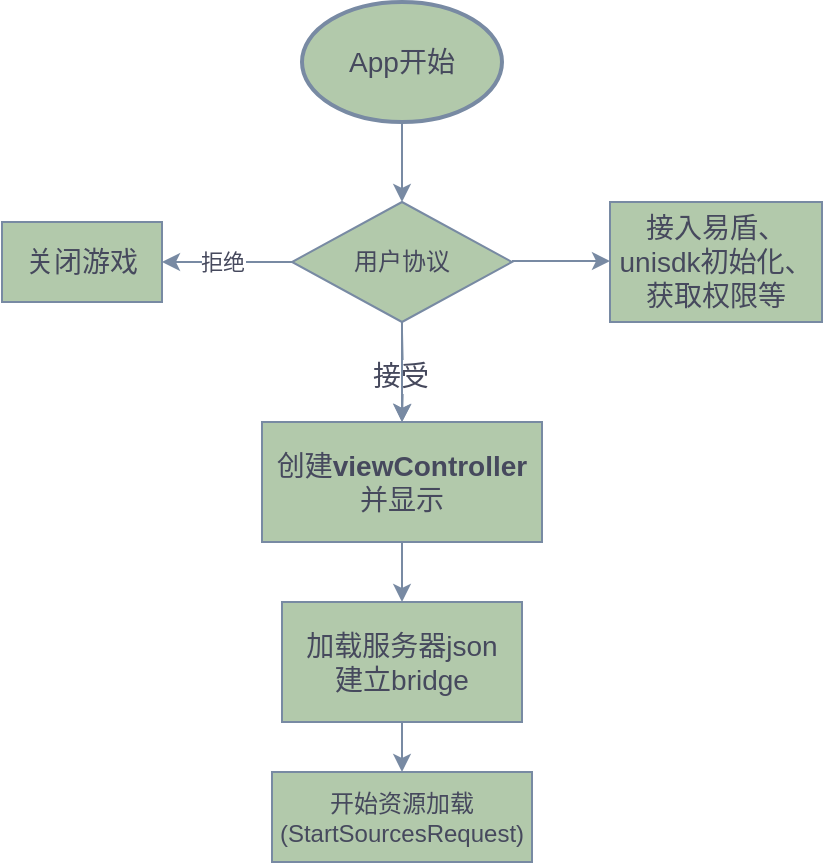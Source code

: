 <mxfile version="15.7.3" type="github" pages="6">
  <diagram id="0zNtji5Bm1usM6clEmAa" name="Page-1">
    <mxGraphModel dx="1079" dy="757" grid="1" gridSize="10" guides="1" tooltips="1" connect="1" arrows="1" fold="1" page="1" pageScale="1" pageWidth="827" pageHeight="1169" math="0" shadow="0">
      <root>
        <mxCell id="0" />
        <mxCell id="1" parent="0" />
        <mxCell id="dNukob80SHSAQVU258_d-9" style="edgeStyle=orthogonalEdgeStyle;rounded=0;orthogonalLoop=1;jettySize=auto;html=1;exitX=0.5;exitY=1;exitDx=0;exitDy=0;exitPerimeter=0;entryX=0.5;entryY=0;entryDx=0;entryDy=0;fontSize=14;strokeColor=#788AA3;fontColor=#46495D;" parent="1" source="dNukob80SHSAQVU258_d-1" target="NQ43_fncHJeU2ACMJRgW-8" edge="1">
          <mxGeometry relative="1" as="geometry">
            <mxPoint x="230" y="235" as="targetPoint" />
          </mxGeometry>
        </mxCell>
        <mxCell id="dNukob80SHSAQVU258_d-1" value="App开始" style="strokeWidth=2;html=1;shape=mxgraph.flowchart.start_1;whiteSpace=wrap;fontSize=14;fillColor=#B2C9AB;strokeColor=#788AA3;fontColor=#46495D;" parent="1" vertex="1">
          <mxGeometry x="180" y="140" width="100" height="60" as="geometry" />
        </mxCell>
        <mxCell id="dNukob80SHSAQVU258_d-14" style="edgeStyle=orthogonalEdgeStyle;rounded=0;orthogonalLoop=1;jettySize=auto;html=1;exitX=1;exitY=0.5;exitDx=0;exitDy=0;entryX=0;entryY=0.5;entryDx=0;entryDy=0;fontSize=14;strokeColor=#788AA3;fontColor=#46495D;" parent="1" edge="1">
          <mxGeometry relative="1" as="geometry">
            <mxPoint x="285" y="269.5" as="sourcePoint" />
            <mxPoint x="334" y="269.5" as="targetPoint" />
          </mxGeometry>
        </mxCell>
        <mxCell id="dNukob80SHSAQVU258_d-15" style="edgeStyle=orthogonalEdgeStyle;rounded=0;orthogonalLoop=1;jettySize=auto;html=1;fontSize=14;strokeColor=#788AA3;fontColor=#46495D;" parent="1" target="dNukob80SHSAQVU258_d-10" edge="1">
          <mxGeometry relative="1" as="geometry">
            <mxPoint x="230" y="305" as="sourcePoint" />
          </mxGeometry>
        </mxCell>
        <mxCell id="dNukob80SHSAQVU258_d-16" value="接受" style="edgeLabel;html=1;align=center;verticalAlign=middle;resizable=0;points=[];fontSize=14;fontColor=#46495D;" parent="dNukob80SHSAQVU258_d-15" vertex="1" connectable="0">
          <mxGeometry x="-0.029" y="-2" relative="1" as="geometry">
            <mxPoint as="offset" />
          </mxGeometry>
        </mxCell>
        <mxCell id="dNukob80SHSAQVU258_d-10" value="创建&lt;b&gt;viewController&lt;/b&gt;&lt;br&gt;并显示" style="rounded=0;whiteSpace=wrap;html=1;fontSize=14;fillColor=#B2C9AB;strokeColor=#788AA3;fontColor=#46495D;" parent="1" vertex="1">
          <mxGeometry x="160" y="350" width="140" height="60" as="geometry" />
        </mxCell>
        <mxCell id="dNukob80SHSAQVU258_d-11" value="接入易盾、unisdk初始化、获取权限等" style="rounded=0;whiteSpace=wrap;html=1;fontSize=14;fillColor=#B2C9AB;strokeColor=#788AA3;fontColor=#46495D;" parent="1" vertex="1">
          <mxGeometry x="334" y="240" width="106" height="60" as="geometry" />
        </mxCell>
        <mxCell id="NQ43_fncHJeU2ACMJRgW-9" value="" style="edgeStyle=orthogonalEdgeStyle;rounded=0;orthogonalLoop=1;jettySize=auto;html=1;strokeColor=#788AA3;fontColor=#46495D;" edge="1" parent="1" source="NQ43_fncHJeU2ACMJRgW-8" target="dNukob80SHSAQVU258_d-10">
          <mxGeometry relative="1" as="geometry" />
        </mxCell>
        <mxCell id="1LLkPp4MGTppr0RsGGoN-3" style="edgeStyle=orthogonalEdgeStyle;curved=0;rounded=1;sketch=0;orthogonalLoop=1;jettySize=auto;html=1;fontColor=#46495D;strokeColor=#788AA3;fillColor=#B2C9AB;entryX=1;entryY=0.5;entryDx=0;entryDy=0;" edge="1" parent="1" source="NQ43_fncHJeU2ACMJRgW-8" target="1LLkPp4MGTppr0RsGGoN-1">
          <mxGeometry relative="1" as="geometry">
            <mxPoint x="140" y="270" as="targetPoint" />
          </mxGeometry>
        </mxCell>
        <mxCell id="1LLkPp4MGTppr0RsGGoN-6" value="拒绝" style="edgeLabel;html=1;align=center;verticalAlign=middle;resizable=0;points=[];fontColor=#46495D;" vertex="1" connectable="0" parent="1LLkPp4MGTppr0RsGGoN-3">
          <mxGeometry x="-0.169" y="-1" relative="1" as="geometry">
            <mxPoint x="-8" y="1" as="offset" />
          </mxGeometry>
        </mxCell>
        <mxCell id="NQ43_fncHJeU2ACMJRgW-8" value="用户协议" style="rhombus;whiteSpace=wrap;html=1;fillColor=#B2C9AB;strokeColor=#788AA3;fontColor=#46495D;" vertex="1" parent="1">
          <mxGeometry x="175" y="240" width="110" height="60" as="geometry" />
        </mxCell>
        <mxCell id="NQ43_fncHJeU2ACMJRgW-28" style="edgeStyle=orthogonalEdgeStyle;rounded=0;orthogonalLoop=1;jettySize=auto;html=1;entryX=0.5;entryY=0;entryDx=0;entryDy=0;fontSize=14;exitX=0.5;exitY=1;exitDx=0;exitDy=0;strokeColor=#788AA3;fontColor=#46495D;" edge="1" parent="1" target="NQ43_fncHJeU2ACMJRgW-29" source="dNukob80SHSAQVU258_d-10">
          <mxGeometry relative="1" as="geometry">
            <mxPoint x="130" y="440" as="sourcePoint" />
          </mxGeometry>
        </mxCell>
        <mxCell id="1LLkPp4MGTppr0RsGGoN-8" style="edgeStyle=orthogonalEdgeStyle;curved=0;rounded=1;sketch=0;orthogonalLoop=1;jettySize=auto;html=1;entryX=0.5;entryY=0;entryDx=0;entryDy=0;fontColor=#46495D;strokeColor=#788AA3;fillColor=#B2C9AB;" edge="1" parent="1" source="NQ43_fncHJeU2ACMJRgW-29" target="1LLkPp4MGTppr0RsGGoN-7">
          <mxGeometry relative="1" as="geometry" />
        </mxCell>
        <mxCell id="NQ43_fncHJeU2ACMJRgW-29" value="加载服务器json&lt;br style=&quot;font-size: 14px&quot;&gt;建立bridge" style="rounded=0;whiteSpace=wrap;html=1;fontSize=14;fillColor=#B2C9AB;strokeColor=#788AA3;fontColor=#46495D;" vertex="1" parent="1">
          <mxGeometry x="170" y="440" width="120" height="60" as="geometry" />
        </mxCell>
        <mxCell id="1LLkPp4MGTppr0RsGGoN-1" value="关闭游戏" style="rounded=0;whiteSpace=wrap;html=1;fontSize=14;fillColor=#B2C9AB;strokeColor=#788AA3;fontColor=#46495D;" vertex="1" parent="1">
          <mxGeometry x="30" y="250" width="80" height="40" as="geometry" />
        </mxCell>
        <mxCell id="1LLkPp4MGTppr0RsGGoN-7" value="开始资源加载&lt;br&gt;(StartSourcesRequest)" style="rounded=0;whiteSpace=wrap;html=1;sketch=0;fontColor=#46495D;strokeColor=#788AA3;fillColor=#B2C9AB;" vertex="1" parent="1">
          <mxGeometry x="165" y="525" width="130" height="45" as="geometry" />
        </mxCell>
      </root>
    </mxGraphModel>
  </diagram>
  <diagram id="XdbtvgqvNu7m0K-4gskh" name="第 2 页">
    <mxGraphModel dx="1079" dy="757" grid="1" gridSize="10" guides="1" tooltips="1" connect="1" arrows="1" fold="1" page="1" pageScale="1" pageWidth="827" pageHeight="1169" background="#F1FAEE" math="0" shadow="0">
      <root>
        <mxCell id="XElLrKs_fJI2qOLERGhf-0" />
        <mxCell id="XElLrKs_fJI2qOLERGhf-1" parent="XElLrKs_fJI2qOLERGhf-0" />
        <mxCell id="XElLrKs_fJI2qOLERGhf-2" style="edgeStyle=orthogonalEdgeStyle;rounded=0;orthogonalLoop=1;jettySize=auto;html=1;fontSize=14;exitX=0.5;exitY=1;exitDx=0;exitDy=0;exitPerimeter=0;labelBackgroundColor=#F1FAEE;strokeColor=#457B9D;fontColor=#1D3557;" edge="1" parent="XElLrKs_fJI2qOLERGhf-1" source="XElLrKs_fJI2qOLERGhf-13" target="XElLrKs_fJI2qOLERGhf-5">
          <mxGeometry relative="1" as="geometry">
            <mxPoint x="370" y="180" as="sourcePoint" />
          </mxGeometry>
        </mxCell>
        <mxCell id="XElLrKs_fJI2qOLERGhf-3" style="edgeStyle=orthogonalEdgeStyle;rounded=0;orthogonalLoop=1;jettySize=auto;html=1;fontSize=14;exitX=0.5;exitY=1;exitDx=0;exitDy=0;labelBackgroundColor=#F1FAEE;strokeColor=#457B9D;fontColor=#1D3557;" edge="1" parent="XElLrKs_fJI2qOLERGhf-1" source="XElLrKs_fJI2qOLERGhf-14" target="XElLrKs_fJI2qOLERGhf-7">
          <mxGeometry relative="1" as="geometry">
            <mxPoint x="370" y="350" as="sourcePoint" />
          </mxGeometry>
        </mxCell>
        <mxCell id="XElLrKs_fJI2qOLERGhf-4" style="edgeStyle=orthogonalEdgeStyle;rounded=0;orthogonalLoop=1;jettySize=auto;html=1;fontSize=14;labelBackgroundColor=#F1FAEE;strokeColor=#457B9D;fontColor=#1D3557;" edge="1" parent="XElLrKs_fJI2qOLERGhf-1" source="XElLrKs_fJI2qOLERGhf-5" target="XElLrKs_fJI2qOLERGhf-14">
          <mxGeometry relative="1" as="geometry" />
        </mxCell>
        <mxCell id="XElLrKs_fJI2qOLERGhf-5" value="网易/TGC闪屏" style="rounded=0;whiteSpace=wrap;html=1;fontSize=14;fillColor=#A8DADC;strokeColor=#457B9D;fontColor=#1D3557;" vertex="1" parent="XElLrKs_fJI2qOLERGhf-1">
          <mxGeometry x="310" y="190" width="120" height="60" as="geometry" />
        </mxCell>
        <mxCell id="XElLrKs_fJI2qOLERGhf-6" style="edgeStyle=orthogonalEdgeStyle;rounded=0;orthogonalLoop=1;jettySize=auto;html=1;fontSize=14;labelBackgroundColor=#F1FAEE;strokeColor=#457B9D;fontColor=#1D3557;" edge="1" parent="XElLrKs_fJI2qOLERGhf-1" source="XElLrKs_fJI2qOLERGhf-7" target="XElLrKs_fJI2qOLERGhf-11">
          <mxGeometry relative="1" as="geometry">
            <mxPoint x="370" y="430" as="targetPoint" />
          </mxGeometry>
        </mxCell>
        <mxCell id="XElLrKs_fJI2qOLERGhf-7" value="打开登录界面&lt;br style=&quot;font-size: 14px;&quot;&gt;排队" style="rounded=0;whiteSpace=wrap;html=1;fontSize=14;fillColor=#A8DADC;strokeColor=#457B9D;fontColor=#1D3557;" vertex="1" parent="XElLrKs_fJI2qOLERGhf-1">
          <mxGeometry x="310" y="360" width="120" height="40" as="geometry" />
        </mxCell>
        <mxCell id="XElLrKs_fJI2qOLERGhf-8" style="edgeStyle=orthogonalEdgeStyle;rounded=0;orthogonalLoop=1;jettySize=auto;html=1;entryX=1;entryY=0.5;entryDx=0;entryDy=0;labelBackgroundColor=#F1FAEE;strokeColor=#457B9D;fontColor=#1D3557;" edge="1" parent="XElLrKs_fJI2qOLERGhf-1" source="XElLrKs_fJI2qOLERGhf-11" target="XElLrKs_fJI2qOLERGhf-7">
          <mxGeometry relative="1" as="geometry">
            <mxPoint x="500" y="380" as="targetPoint" />
            <Array as="points">
              <mxPoint x="480" y="440" />
              <mxPoint x="480" y="380" />
            </Array>
          </mxGeometry>
        </mxCell>
        <mxCell id="XElLrKs_fJI2qOLERGhf-9" value="失败" style="edgeLabel;html=1;align=center;verticalAlign=middle;resizable=0;points=[];labelBackgroundColor=#F1FAEE;fontColor=#1D3557;" vertex="1" connectable="0" parent="XElLrKs_fJI2qOLERGhf-8">
          <mxGeometry x="-0.15" relative="1" as="geometry">
            <mxPoint y="-12" as="offset" />
          </mxGeometry>
        </mxCell>
        <mxCell id="XElLrKs_fJI2qOLERGhf-10" style="edgeStyle=orthogonalEdgeStyle;rounded=0;orthogonalLoop=1;jettySize=auto;html=1;entryX=0.5;entryY=0;entryDx=0;entryDy=0;labelBackgroundColor=#F1FAEE;strokeColor=#457B9D;fontColor=#1D3557;" edge="1" parent="XElLrKs_fJI2qOLERGhf-1" source="XElLrKs_fJI2qOLERGhf-11" target="XElLrKs_fJI2qOLERGhf-12">
          <mxGeometry relative="1" as="geometry">
            <mxPoint x="370" y="490" as="targetPoint" />
          </mxGeometry>
        </mxCell>
        <mxCell id="XElLrKs_fJI2qOLERGhf-11" value="&amp;nbsp;登录、计费登录" style="rounded=0;whiteSpace=wrap;html=1;fontSize=14;fillColor=#A8DADC;strokeColor=#457B9D;fontColor=#1D3557;" vertex="1" parent="XElLrKs_fJI2qOLERGhf-1">
          <mxGeometry x="310" y="420" width="120" height="40" as="geometry" />
        </mxCell>
        <mxCell id="XElLrKs_fJI2qOLERGhf-12" value="Account加载场景" style="rounded=0;whiteSpace=wrap;html=1;fontSize=14;fillColor=#A8DADC;strokeColor=#457B9D;fontColor=#1D3557;" vertex="1" parent="XElLrKs_fJI2qOLERGhf-1">
          <mxGeometry x="310" y="500" width="120" height="40" as="geometry" />
        </mxCell>
        <mxCell id="XElLrKs_fJI2qOLERGhf-13" value="viewControole显示" style="strokeWidth=2;html=1;shape=mxgraph.flowchart.start_1;whiteSpace=wrap;fontSize=14;fillColor=#A8DADC;strokeColor=#457B9D;fontColor=#1D3557;" vertex="1" parent="XElLrKs_fJI2qOLERGhf-1">
          <mxGeometry x="320" y="110" width="100" height="60" as="geometry" />
        </mxCell>
        <mxCell id="XElLrKs_fJI2qOLERGhf-14" value="准备完成?" style="rhombus;whiteSpace=wrap;html=1;fontSize=14;fillColor=#A8DADC;strokeColor=#457B9D;fontColor=#1D3557;" vertex="1" parent="XElLrKs_fJI2qOLERGhf-1">
          <mxGeometry x="315" y="280" width="110" height="60" as="geometry" />
        </mxCell>
      </root>
    </mxGraphModel>
  </diagram>
  <diagram id="JQtpKOBXFmRmWbCQkqAF" name="第 3 页">
    <mxGraphModel dx="1079" dy="757" grid="1" gridSize="10" guides="1" tooltips="1" connect="1" arrows="1" fold="1" page="1" pageScale="1" pageWidth="827" pageHeight="1169" math="0" shadow="0">
      <root>
        <mxCell id="m0FaJH8ulTKsaQKVKOO_-0" />
        <mxCell id="m0FaJH8ulTKsaQKVKOO_-1" parent="m0FaJH8ulTKsaQKVKOO_-0" />
        <mxCell id="cwK9Ucg0HTaztU7DlYbC-27" style="edgeStyle=orthogonalEdgeStyle;curved=0;rounded=1;sketch=0;orthogonalLoop=1;jettySize=auto;html=1;fontSize=14;fontColor=#46495D;endArrow=block;endFill=0;strokeColor=#788AA3;fillColor=#B2C9AB;entryX=0.506;entryY=0.975;entryDx=0;entryDy=0;entryPerimeter=0;" edge="1" parent="m0FaJH8ulTKsaQKVKOO_-1" source="cwK9Ucg0HTaztU7DlYbC-2" target="cwK9Ucg0HTaztU7DlYbC-9">
          <mxGeometry relative="1" as="geometry">
            <mxPoint x="385" y="150" as="targetPoint" />
          </mxGeometry>
        </mxCell>
        <mxCell id="cwK9Ucg0HTaztU7DlYbC-2" value="BridgeViewController" style="swimlane;fontStyle=1;align=center;verticalAlign=top;childLayout=stackLayout;horizontal=1;startSize=26;horizontalStack=0;resizeParent=1;resizeParentMax=0;resizeLast=0;collapsible=1;marginBottom=0;rounded=0;sketch=0;fontSize=14;fontColor=#46495D;strokeColor=#788AA3;fillColor=#B2C9AB;" vertex="1" parent="m0FaJH8ulTKsaQKVKOO_-1">
          <mxGeometry x="305" y="180" width="160" height="86" as="geometry" />
        </mxCell>
        <mxCell id="cwK9Ucg0HTaztU7DlYbC-3" value="+ m_programThread" style="text;strokeColor=none;fillColor=none;align=left;verticalAlign=top;spacingLeft=4;spacingRight=4;overflow=hidden;rotatable=0;points=[[0,0.5],[1,0.5]];portConstraint=eastwest;rounded=0;sketch=0;fontSize=12;fontColor=#46495D;" vertex="1" parent="cwK9Ucg0HTaztU7DlYbC-2">
          <mxGeometry y="26" width="160" height="26" as="geometry" />
        </mxCell>
        <mxCell id="cwK9Ucg0HTaztU7DlYbC-4" value="" style="line;strokeWidth=1;fillColor=none;align=left;verticalAlign=middle;spacingTop=-1;spacingLeft=3;spacingRight=3;rotatable=0;labelPosition=right;points=[];portConstraint=eastwest;rounded=0;sketch=0;fontSize=14;fontColor=#46495D;strokeColor=#788AA3;" vertex="1" parent="cwK9Ucg0HTaztU7DlYbC-2">
          <mxGeometry y="52" width="160" height="8" as="geometry" />
        </mxCell>
        <mxCell id="cwK9Ucg0HTaztU7DlYbC-5" value="- onStartProgram&#xa;- " style="text;strokeColor=none;fillColor=none;align=left;verticalAlign=top;spacingLeft=4;spacingRight=4;overflow=hidden;rotatable=0;points=[[0,0.5],[1,0.5]];portConstraint=eastwest;rounded=0;sketch=0;fontSize=12;fontColor=#46495D;" vertex="1" parent="cwK9Ucg0HTaztU7DlYbC-2">
          <mxGeometry y="60" width="160" height="26" as="geometry" />
        </mxCell>
        <mxCell id="cwK9Ucg0HTaztU7DlYbC-6" value="ViewController" style="swimlane;fontStyle=1;align=center;verticalAlign=top;childLayout=stackLayout;horizontal=1;startSize=26;horizontalStack=0;resizeParent=1;resizeParentMax=0;resizeLast=0;collapsible=1;marginBottom=0;rounded=0;sketch=0;fontSize=14;fontColor=#46495D;strokeColor=#788AA3;fillColor=#B2C9AB;" vertex="1" parent="m0FaJH8ulTKsaQKVKOO_-1">
          <mxGeometry x="305" y="70" width="160" height="74" as="geometry" />
        </mxCell>
        <mxCell id="cwK9Ucg0HTaztU7DlYbC-8" value="" style="line;strokeWidth=1;fillColor=none;align=left;verticalAlign=middle;spacingTop=-1;spacingLeft=3;spacingRight=3;rotatable=0;labelPosition=right;points=[];portConstraint=eastwest;rounded=0;sketch=0;fontSize=14;fontColor=#46495D;strokeColor=#788AA3;" vertex="1" parent="cwK9Ucg0HTaztU7DlYbC-6">
          <mxGeometry y="26" width="160" height="8" as="geometry" />
        </mxCell>
        <mxCell id="cwK9Ucg0HTaztU7DlYbC-9" value="- viewDidLoad&#xa;- viewWillAppear" style="text;strokeColor=none;fillColor=none;align=left;verticalAlign=middle;spacingLeft=4;spacingRight=4;overflow=hidden;rotatable=0;points=[[0,0.5],[1,0.5]];portConstraint=eastwest;rounded=0;sketch=0;fontSize=12;fontColor=#46495D;" vertex="1" parent="cwK9Ucg0HTaztU7DlYbC-6">
          <mxGeometry y="34" width="160" height="40" as="geometry" />
        </mxCell>
        <mxCell id="cwK9Ucg0HTaztU7DlYbC-26" style="edgeStyle=orthogonalEdgeStyle;curved=0;rounded=1;sketch=0;orthogonalLoop=1;jettySize=auto;html=1;fontSize=14;fontColor=#46495D;endArrow=block;endFill=0;strokeColor=#788AA3;fillColor=#B2C9AB;entryX=0.497;entryY=1.007;entryDx=0;entryDy=0;entryPerimeter=0;" edge="1" parent="m0FaJH8ulTKsaQKVKOO_-1" source="cwK9Ucg0HTaztU7DlYbC-15" target="cwK9Ucg0HTaztU7DlYbC-5">
          <mxGeometry relative="1" as="geometry">
            <mxPoint x="385" y="270" as="targetPoint" />
          </mxGeometry>
        </mxCell>
        <mxCell id="cwK9Ucg0HTaztU7DlYbC-15" value="MetalViewController" style="swimlane;fontStyle=1;align=center;verticalAlign=top;childLayout=stackLayout;horizontal=1;startSize=26;horizontalStack=0;resizeParent=1;resizeParentMax=0;resizeLast=0;collapsible=1;marginBottom=0;rounded=0;sketch=0;fontSize=14;fontColor=#46495D;strokeColor=#788AA3;fillColor=#B2C9AB;" vertex="1" parent="m0FaJH8ulTKsaQKVKOO_-1">
          <mxGeometry x="305" y="300" width="160" height="60" as="geometry" />
        </mxCell>
        <mxCell id="cwK9Ucg0HTaztU7DlYbC-17" value="" style="line;strokeWidth=1;fillColor=none;align=left;verticalAlign=middle;spacingTop=-1;spacingLeft=3;spacingRight=3;rotatable=0;labelPosition=right;points=[];portConstraint=eastwest;rounded=0;sketch=0;fontSize=14;fontColor=#46495D;strokeColor=#788AA3;" vertex="1" parent="cwK9Ucg0HTaztU7DlYbC-15">
          <mxGeometry y="26" width="160" height="8" as="geometry" />
        </mxCell>
        <mxCell id="cwK9Ucg0HTaztU7DlYbC-18" value="- onStartProgram" style="text;strokeColor=none;fillColor=none;align=left;verticalAlign=top;spacingLeft=4;spacingRight=4;overflow=hidden;rotatable=0;points=[[0,0.5],[1,0.5]];portConstraint=eastwest;rounded=0;sketch=0;fontSize=14;fontColor=#46495D;" vertex="1" parent="cwK9Ucg0HTaztU7DlYbC-15">
          <mxGeometry y="34" width="160" height="26" as="geometry" />
        </mxCell>
        <mxCell id="cwK9Ucg0HTaztU7DlYbC-22" style="edgeStyle=orthogonalEdgeStyle;curved=0;rounded=1;sketch=0;orthogonalLoop=1;jettySize=auto;html=1;fontSize=14;fontColor=#46495D;endArrow=block;endFill=0;strokeColor=#788AA3;fillColor=#B2C9AB;" edge="1" parent="m0FaJH8ulTKsaQKVKOO_-1" source="cwK9Ucg0HTaztU7DlYbC-19">
          <mxGeometry relative="1" as="geometry">
            <mxPoint x="385" y="360.0" as="targetPoint" />
          </mxGeometry>
        </mxCell>
        <mxCell id="cwK9Ucg0HTaztU7DlYbC-19" value="ViewController_Netease" style="html=1;rounded=0;sketch=0;fontSize=14;fontColor=#46495D;strokeColor=#788AA3;fillColor=#B2C9AB;fontStyle=1" vertex="1" parent="m0FaJH8ulTKsaQKVKOO_-1">
          <mxGeometry x="295" y="390" width="180" height="40" as="geometry" />
        </mxCell>
      </root>
    </mxGraphModel>
  </diagram>
  <diagram id="EeQMs84tUC11Kpx84xo6" name="第 4 页">
    <mxGraphModel dx="1079" dy="757" grid="1" gridSize="10" guides="1" tooltips="1" connect="1" arrows="1" fold="1" page="1" pageScale="1" pageWidth="827" pageHeight="1169" background="#F1FAEE" math="0" shadow="0">
      <root>
        <mxCell id="4PzTctW1agoyzeA8PCg--0" />
        <mxCell id="4PzTctW1agoyzeA8PCg--1" parent="4PzTctW1agoyzeA8PCg--0" />
        <mxCell id="4PzTctW1agoyzeA8PCg--2" style="edgeStyle=orthogonalEdgeStyle;rounded=0;orthogonalLoop=1;jettySize=auto;html=1;exitX=0.5;exitY=1;exitDx=0;exitDy=0;exitPerimeter=0;entryX=0.5;entryY=0;entryDx=0;entryDy=0;fontSize=14;strokeColor=#457B9D;fontColor=#1D3557;labelBackgroundColor=#F1FAEE;" edge="1" parent="4PzTctW1agoyzeA8PCg--1" target="4PzTctW1agoyzeA8PCg--5">
          <mxGeometry relative="1" as="geometry">
            <mxPoint x="230" y="200" as="sourcePoint" />
            <mxPoint x="230" y="235" as="targetPoint" />
          </mxGeometry>
        </mxCell>
        <mxCell id="4PzTctW1agoyzeA8PCg--3" style="edgeStyle=orthogonalEdgeStyle;rounded=0;orthogonalLoop=1;jettySize=auto;html=1;exitX=0;exitY=0.5;exitDx=0;exitDy=0;strokeColor=#457B9D;fontColor=#1D3557;labelBackgroundColor=#F1FAEE;" edge="1" parent="4PzTctW1agoyzeA8PCg--1" source="4PzTctW1agoyzeA8PCg--5" target="4PzTctW1agoyzeA8PCg--5">
          <mxGeometry relative="1" as="geometry">
            <mxPoint x="175" y="275" as="sourcePoint" />
            <mxPoint x="210" y="255" as="targetPoint" />
            <Array as="points">
              <mxPoint x="120" y="270" />
              <mxPoint x="120" y="220" />
              <mxPoint x="210" y="220" />
            </Array>
          </mxGeometry>
        </mxCell>
        <mxCell id="4PzTctW1agoyzeA8PCg--4" value="拒绝" style="edgeLabel;html=1;align=center;verticalAlign=middle;resizable=0;points=[];fontColor=#1D3557;labelBackgroundColor=#F1FAEE;" vertex="1" connectable="0" parent="4PzTctW1agoyzeA8PCg--3">
          <mxGeometry x="0.174" y="-2" relative="1" as="geometry">
            <mxPoint as="offset" />
          </mxGeometry>
        </mxCell>
        <mxCell id="4PzTctW1agoyzeA8PCg--5" value="用户协议" style="rhombus;whiteSpace=wrap;html=1;fillColor=#A8DADC;strokeColor=#457B9D;fontColor=#1D3557;" vertex="1" parent="4PzTctW1agoyzeA8PCg--1">
          <mxGeometry x="175" y="240" width="110" height="60" as="geometry" />
        </mxCell>
      </root>
    </mxGraphModel>
  </diagram>
  <diagram id="vpTjdxd3UGmM2BUBRY-q" name="第 5 页">
    <mxGraphModel dx="1079" dy="757" grid="1" gridSize="10" guides="1" tooltips="1" connect="1" arrows="1" fold="1" page="1" pageScale="1" pageWidth="827" pageHeight="1169" math="0" shadow="0">
      <root>
        <mxCell id="3-j7i_QApQKR25RYqVEL-0" />
        <mxCell id="3-j7i_QApQKR25RYqVEL-1" parent="3-j7i_QApQKR25RYqVEL-0" />
        <mxCell id="8Orr5WRz_L0PlYe_gDC_-5" style="edgeStyle=orthogonalEdgeStyle;curved=0;rounded=1;sketch=0;orthogonalLoop=1;jettySize=auto;html=1;entryX=0;entryY=0.5;entryDx=0;entryDy=0;fontColor=#46495D;strokeColor=#788AA3;fillColor=#B2C9AB;" edge="1" parent="3-j7i_QApQKR25RYqVEL-1" source="4-RMxmTWeb9WswqO3EgR-0" target="8Orr5WRz_L0PlYe_gDC_-2">
          <mxGeometry relative="1" as="geometry" />
        </mxCell>
        <mxCell id="4-RMxmTWeb9WswqO3EgR-0" value="App开始" style="strokeWidth=2;html=1;shape=mxgraph.flowchart.start_1;whiteSpace=wrap;fontSize=14;fillColor=#B2C9AB;strokeColor=#788AA3;fontColor=#46495D;" vertex="1" parent="3-j7i_QApQKR25RYqVEL-1">
          <mxGeometry x="50" y="230" width="100" height="60" as="geometry" />
        </mxCell>
        <mxCell id="8Orr5WRz_L0PlYe_gDC_-6" style="edgeStyle=orthogonalEdgeStyle;curved=0;rounded=1;sketch=0;orthogonalLoop=1;jettySize=auto;html=1;fontColor=#46495D;strokeColor=#788AA3;fillColor=#B2C9AB;entryX=0;entryY=0.5;entryDx=0;entryDy=0;" edge="1" parent="3-j7i_QApQKR25RYqVEL-1" source="8Orr5WRz_L0PlYe_gDC_-2" target="8Orr5WRz_L0PlYe_gDC_-9">
          <mxGeometry relative="1" as="geometry">
            <mxPoint x="310" y="305" as="targetPoint" />
          </mxGeometry>
        </mxCell>
        <mxCell id="8Orr5WRz_L0PlYe_gDC_-2" value="用户协议" style="rounded=0;whiteSpace=wrap;html=1;fontSize=14;fillColor=#B2C9AB;strokeColor=#788AA3;fontColor=#46495D;" vertex="1" parent="3-j7i_QApQKR25RYqVEL-1">
          <mxGeometry x="170" y="235" width="120" height="50" as="geometry" />
        </mxCell>
        <mxCell id="8Orr5WRz_L0PlYe_gDC_-15" style="edgeStyle=orthogonalEdgeStyle;curved=0;rounded=1;sketch=0;orthogonalLoop=1;jettySize=auto;html=1;entryX=0.5;entryY=0;entryDx=0;entryDy=0;fontColor=#46495D;strokeColor=#788AA3;fillColor=#B2C9AB;" edge="1" parent="3-j7i_QApQKR25RYqVEL-1" source="8Orr5WRz_L0PlYe_gDC_-4" target="8Orr5WRz_L0PlYe_gDC_-7">
          <mxGeometry relative="1" as="geometry" />
        </mxCell>
        <mxCell id="8Orr5WRz_L0PlYe_gDC_-4" value="排队与账户登录" style="rounded=0;whiteSpace=wrap;html=1;fontSize=14;fillColor=#B2C9AB;strokeColor=#788AA3;fontColor=#46495D;" vertex="1" parent="3-j7i_QApQKR25RYqVEL-1">
          <mxGeometry x="460" y="235" width="120" height="50" as="geometry" />
        </mxCell>
        <mxCell id="8Orr5WRz_L0PlYe_gDC_-17" style="edgeStyle=orthogonalEdgeStyle;curved=0;rounded=1;sketch=0;orthogonalLoop=1;jettySize=auto;html=1;entryX=1;entryY=0.5;entryDx=0;entryDy=0;fontColor=#46495D;strokeColor=#788AA3;fillColor=#B2C9AB;" edge="1" parent="3-j7i_QApQKR25RYqVEL-1" source="8Orr5WRz_L0PlYe_gDC_-7" target="8Orr5WRz_L0PlYe_gDC_-16">
          <mxGeometry relative="1" as="geometry" />
        </mxCell>
        <mxCell id="8Orr5WRz_L0PlYe_gDC_-7" value="计费登录" style="rounded=0;whiteSpace=wrap;html=1;fontSize=14;fillColor=#B2C9AB;strokeColor=#788AA3;fontColor=#46495D;" vertex="1" parent="3-j7i_QApQKR25RYqVEL-1">
          <mxGeometry x="460" y="320" width="120" height="50" as="geometry" />
        </mxCell>
        <mxCell id="8Orr5WRz_L0PlYe_gDC_-11" style="edgeStyle=orthogonalEdgeStyle;curved=0;rounded=1;sketch=0;orthogonalLoop=1;jettySize=auto;html=1;fontColor=#46495D;strokeColor=#788AA3;fillColor=#B2C9AB;" edge="1" parent="3-j7i_QApQKR25RYqVEL-1" source="8Orr5WRz_L0PlYe_gDC_-9" target="8Orr5WRz_L0PlYe_gDC_-4">
          <mxGeometry relative="1" as="geometry" />
        </mxCell>
        <mxCell id="8Orr5WRz_L0PlYe_gDC_-9" value="用户协议" style="rounded=0;whiteSpace=wrap;html=1;fontSize=14;fillColor=#B2C9AB;strokeColor=#788AA3;fontColor=#46495D;" vertex="1" parent="3-j7i_QApQKR25RYqVEL-1">
          <mxGeometry x="314" y="235" width="120" height="50" as="geometry" />
        </mxCell>
        <mxCell id="8Orr5WRz_L0PlYe_gDC_-16" value="进入场景" style="rounded=0;whiteSpace=wrap;html=1;fontSize=14;fillColor=#B2C9AB;strokeColor=#788AA3;fontColor=#46495D;" vertex="1" parent="3-j7i_QApQKR25RYqVEL-1">
          <mxGeometry x="314" y="320" width="120" height="50" as="geometry" />
        </mxCell>
      </root>
    </mxGraphModel>
  </diagram>
  <diagram id="kCNDEcwhe9qw0JtGf-2j" name="第 6 页">
    <mxGraphModel dx="1079" dy="757" grid="1" gridSize="10" guides="1" tooltips="1" connect="1" arrows="1" fold="1" page="1" pageScale="1" pageWidth="827" pageHeight="1169" math="0" shadow="0">
      <root>
        <mxCell id="QeaGRJfRp0ANziT2Wg_R-0" />
        <mxCell id="QeaGRJfRp0ANziT2Wg_R-1" parent="QeaGRJfRp0ANziT2Wg_R-0" />
        <mxCell id="Zm1MPImopFnZxb0elP17-0" style="edgeStyle=orthogonalEdgeStyle;curved=0;rounded=1;sketch=0;orthogonalLoop=1;jettySize=auto;html=1;entryX=0;entryY=0.5;entryDx=0;entryDy=0;fontColor=#46495D;strokeColor=#788AA3;fillColor=#B2C9AB;" edge="1" parent="QeaGRJfRp0ANziT2Wg_R-1" source="Zm1MPImopFnZxb0elP17-1" target="Zm1MPImopFnZxb0elP17-3">
          <mxGeometry relative="1" as="geometry" />
        </mxCell>
        <mxCell id="Zm1MPImopFnZxb0elP17-1" value="ViewController" style="strokeWidth=2;html=1;shape=mxgraph.flowchart.start_1;whiteSpace=wrap;fontSize=14;fillColor=#B2C9AB;strokeColor=#788AA3;fontColor=#46495D;" vertex="1" parent="QeaGRJfRp0ANziT2Wg_R-1">
          <mxGeometry x="50" y="230" width="100" height="60" as="geometry" />
        </mxCell>
        <mxCell id="Zm1MPImopFnZxb0elP17-2" style="edgeStyle=orthogonalEdgeStyle;curved=0;rounded=1;sketch=0;orthogonalLoop=1;jettySize=auto;html=1;fontColor=#46495D;strokeColor=#788AA3;fillColor=#B2C9AB;entryX=0;entryY=0.5;entryDx=0;entryDy=0;" edge="1" parent="QeaGRJfRp0ANziT2Wg_R-1" source="Zm1MPImopFnZxb0elP17-3" target="Zm1MPImopFnZxb0elP17-9">
          <mxGeometry relative="1" as="geometry">
            <mxPoint x="310" y="305" as="targetPoint" />
          </mxGeometry>
        </mxCell>
        <mxCell id="Zm1MPImopFnZxb0elP17-3" value="ViewInit" style="rounded=0;whiteSpace=wrap;html=1;fontSize=14;fillColor=#B2C9AB;strokeColor=#788AA3;fontColor=#46495D;" vertex="1" parent="QeaGRJfRp0ANziT2Wg_R-1">
          <mxGeometry x="170" y="235" width="120" height="50" as="geometry" />
        </mxCell>
        <mxCell id="Zm1MPImopFnZxb0elP17-11" style="edgeStyle=orthogonalEdgeStyle;curved=0;rounded=1;sketch=0;orthogonalLoop=1;jettySize=auto;html=1;fontColor=#46495D;strokeColor=#788AA3;fillColor=#B2C9AB;" edge="1" parent="QeaGRJfRp0ANziT2Wg_R-1" source="Zm1MPImopFnZxb0elP17-5">
          <mxGeometry relative="1" as="geometry">
            <mxPoint x="620" y="260" as="targetPoint" />
          </mxGeometry>
        </mxCell>
        <mxCell id="Zm1MPImopFnZxb0elP17-5" value="ViewWillAppear" style="rounded=0;whiteSpace=wrap;html=1;fontSize=14;fillColor=#B2C9AB;strokeColor=#788AA3;fontColor=#46495D;" vertex="1" parent="QeaGRJfRp0ANziT2Wg_R-1">
          <mxGeometry x="460" y="235" width="120" height="50" as="geometry" />
        </mxCell>
        <mxCell id="Zm1MPImopFnZxb0elP17-8" style="edgeStyle=orthogonalEdgeStyle;curved=0;rounded=1;sketch=0;orthogonalLoop=1;jettySize=auto;html=1;fontColor=#46495D;strokeColor=#788AA3;fillColor=#B2C9AB;" edge="1" parent="QeaGRJfRp0ANziT2Wg_R-1" source="Zm1MPImopFnZxb0elP17-9" target="Zm1MPImopFnZxb0elP17-5">
          <mxGeometry relative="1" as="geometry" />
        </mxCell>
        <mxCell id="Zm1MPImopFnZxb0elP17-9" value="ViewDidLoad" style="rounded=0;whiteSpace=wrap;html=1;fontSize=14;fillColor=#B2C9AB;strokeColor=#788AA3;fontColor=#46495D;" vertex="1" parent="QeaGRJfRp0ANziT2Wg_R-1">
          <mxGeometry x="314" y="235" width="120" height="50" as="geometry" />
        </mxCell>
        <mxCell id="Zm1MPImopFnZxb0elP17-12" value="……" style="text;html=1;strokeColor=none;fillColor=none;align=center;verticalAlign=middle;whiteSpace=wrap;rounded=0;sketch=0;fontColor=#46495D;fontSize=14;fontStyle=1" vertex="1" parent="QeaGRJfRp0ANziT2Wg_R-1">
          <mxGeometry x="620" y="245" width="60" height="30" as="geometry" />
        </mxCell>
      </root>
    </mxGraphModel>
  </diagram>
</mxfile>
